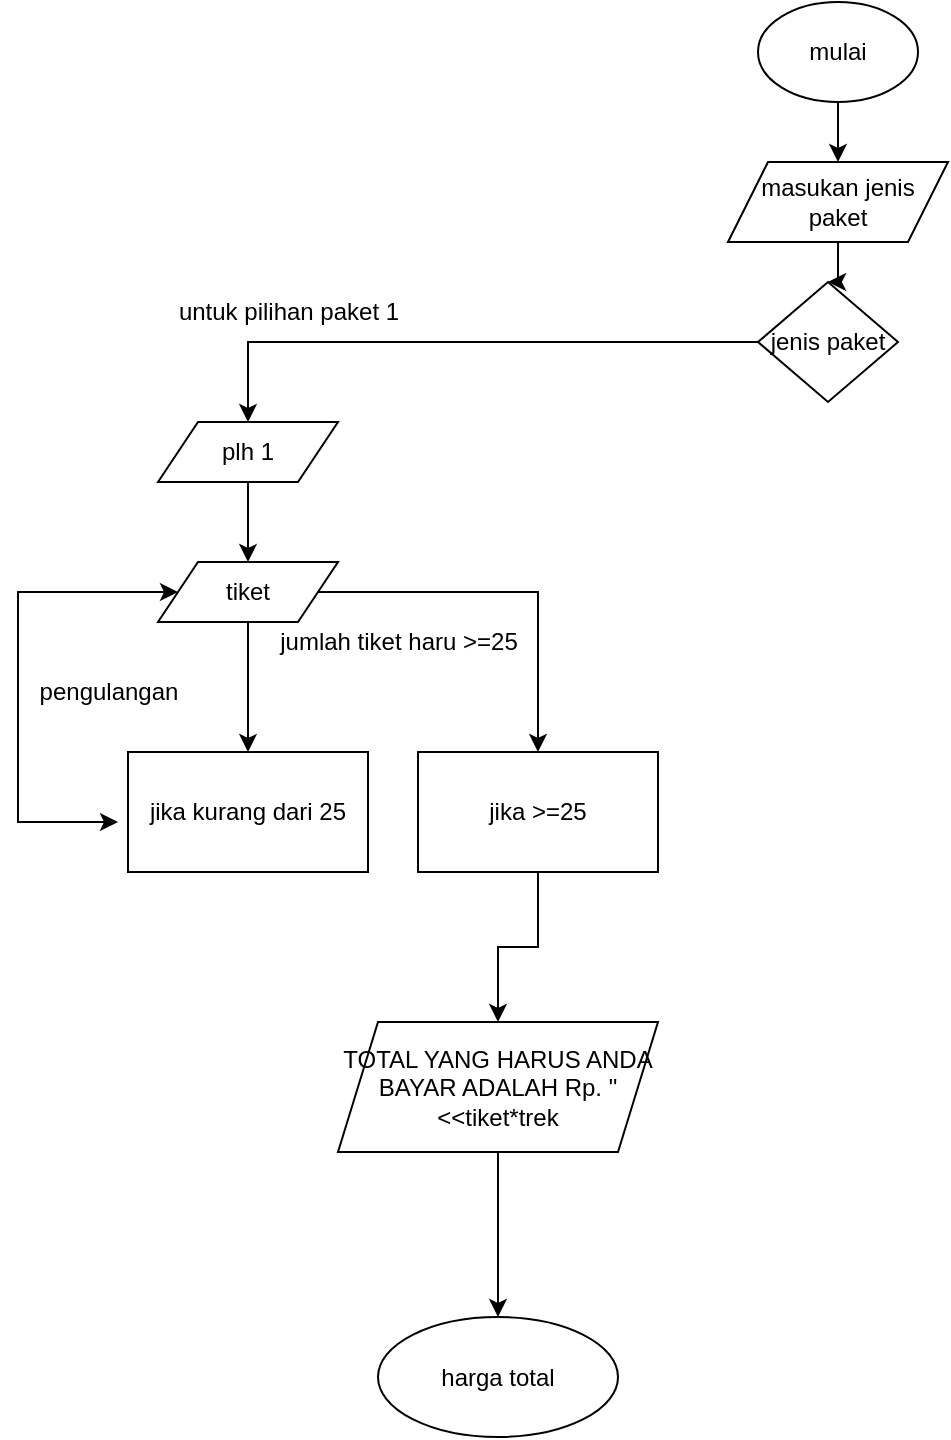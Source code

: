<mxfile version="20.6.0" type="device"><diagram id="pGnlYDFBZTSl7CJuBfI1" name="Page-1"><mxGraphModel dx="827" dy="459" grid="1" gridSize="10" guides="1" tooltips="1" connect="1" arrows="1" fold="1" page="1" pageScale="1" pageWidth="850" pageHeight="1100" math="0" shadow="0"><root><mxCell id="0"/><mxCell id="1" parent="0"/><mxCell id="UM-ULpaeXwyZ1eWyXOEn-4" value="" style="edgeStyle=orthogonalEdgeStyle;rounded=0;orthogonalLoop=1;jettySize=auto;html=1;" edge="1" parent="1" source="UM-ULpaeXwyZ1eWyXOEn-1" target="UM-ULpaeXwyZ1eWyXOEn-2"><mxGeometry relative="1" as="geometry"/></mxCell><mxCell id="UM-ULpaeXwyZ1eWyXOEn-1" value="mulai" style="ellipse;whiteSpace=wrap;html=1;" vertex="1" parent="1"><mxGeometry x="380" y="10" width="80" height="50" as="geometry"/></mxCell><mxCell id="UM-ULpaeXwyZ1eWyXOEn-6" value="" style="edgeStyle=orthogonalEdgeStyle;rounded=0;orthogonalLoop=1;jettySize=auto;html=1;" edge="1" parent="1" source="UM-ULpaeXwyZ1eWyXOEn-2" target="UM-ULpaeXwyZ1eWyXOEn-5"><mxGeometry relative="1" as="geometry"/></mxCell><mxCell id="UM-ULpaeXwyZ1eWyXOEn-2" value="masukan jenis paket" style="shape=parallelogram;perimeter=parallelogramPerimeter;whiteSpace=wrap;html=1;fixedSize=1;" vertex="1" parent="1"><mxGeometry x="365" y="90" width="110" height="40" as="geometry"/></mxCell><mxCell id="UM-ULpaeXwyZ1eWyXOEn-8" value="" style="edgeStyle=orthogonalEdgeStyle;rounded=0;orthogonalLoop=1;jettySize=auto;html=1;" edge="1" parent="1" source="UM-ULpaeXwyZ1eWyXOEn-5" target="UM-ULpaeXwyZ1eWyXOEn-7"><mxGeometry relative="1" as="geometry"/></mxCell><mxCell id="UM-ULpaeXwyZ1eWyXOEn-5" value="jenis paket" style="rhombus;whiteSpace=wrap;html=1;" vertex="1" parent="1"><mxGeometry x="380" y="150" width="70" height="60" as="geometry"/></mxCell><mxCell id="UM-ULpaeXwyZ1eWyXOEn-10" value="" style="edgeStyle=orthogonalEdgeStyle;rounded=0;orthogonalLoop=1;jettySize=auto;html=1;" edge="1" parent="1" source="UM-ULpaeXwyZ1eWyXOEn-7" target="UM-ULpaeXwyZ1eWyXOEn-9"><mxGeometry relative="1" as="geometry"/></mxCell><mxCell id="UM-ULpaeXwyZ1eWyXOEn-7" value="plh 1" style="shape=parallelogram;perimeter=parallelogramPerimeter;whiteSpace=wrap;html=1;fixedSize=1;" vertex="1" parent="1"><mxGeometry x="80" y="220" width="90" height="30" as="geometry"/></mxCell><mxCell id="UM-ULpaeXwyZ1eWyXOEn-13" value="" style="edgeStyle=orthogonalEdgeStyle;rounded=0;orthogonalLoop=1;jettySize=auto;html=1;" edge="1" parent="1" source="UM-ULpaeXwyZ1eWyXOEn-9" target="UM-ULpaeXwyZ1eWyXOEn-12"><mxGeometry relative="1" as="geometry"/></mxCell><mxCell id="UM-ULpaeXwyZ1eWyXOEn-17" value="" style="edgeStyle=orthogonalEdgeStyle;rounded=0;orthogonalLoop=1;jettySize=auto;html=1;" edge="1" parent="1" source="UM-ULpaeXwyZ1eWyXOEn-9" target="UM-ULpaeXwyZ1eWyXOEn-16"><mxGeometry relative="1" as="geometry"/></mxCell><mxCell id="UM-ULpaeXwyZ1eWyXOEn-9" value="tiket" style="shape=parallelogram;perimeter=parallelogramPerimeter;whiteSpace=wrap;html=1;fixedSize=1;" vertex="1" parent="1"><mxGeometry x="80" y="290" width="90" height="30" as="geometry"/></mxCell><mxCell id="UM-ULpaeXwyZ1eWyXOEn-11" value="untuk pilihan paket 1" style="text;html=1;align=center;verticalAlign=middle;resizable=0;points=[];autosize=1;strokeColor=none;fillColor=none;" vertex="1" parent="1"><mxGeometry x="80" y="150" width="130" height="30" as="geometry"/></mxCell><mxCell id="UM-ULpaeXwyZ1eWyXOEn-12" value="jika kurang dari 25" style="whiteSpace=wrap;html=1;" vertex="1" parent="1"><mxGeometry x="65" y="385" width="120" height="60" as="geometry"/></mxCell><mxCell id="UM-ULpaeXwyZ1eWyXOEn-22" value="" style="edgeStyle=orthogonalEdgeStyle;rounded=0;orthogonalLoop=1;jettySize=auto;html=1;" edge="1" parent="1" source="UM-ULpaeXwyZ1eWyXOEn-16" target="UM-ULpaeXwyZ1eWyXOEn-21"><mxGeometry relative="1" as="geometry"/></mxCell><mxCell id="UM-ULpaeXwyZ1eWyXOEn-16" value="jika &amp;gt;=25" style="whiteSpace=wrap;html=1;" vertex="1" parent="1"><mxGeometry x="210" y="385" width="120" height="60" as="geometry"/></mxCell><mxCell id="UM-ULpaeXwyZ1eWyXOEn-18" value="&lt;span style=&quot;&quot;&gt;jumlah tiket haru &amp;gt;=25&lt;/span&gt;" style="text;html=1;align=center;verticalAlign=middle;resizable=0;points=[];autosize=1;strokeColor=none;fillColor=none;" vertex="1" parent="1"><mxGeometry x="130" y="315" width="140" height="30" as="geometry"/></mxCell><mxCell id="UM-ULpaeXwyZ1eWyXOEn-19" value="" style="endArrow=classic;startArrow=classic;html=1;rounded=0;entryX=0;entryY=0.5;entryDx=0;entryDy=0;" edge="1" parent="1" target="UM-ULpaeXwyZ1eWyXOEn-9"><mxGeometry width="50" height="50" relative="1" as="geometry"><mxPoint x="60" y="420" as="sourcePoint"/><mxPoint x="390" y="300" as="targetPoint"/><Array as="points"><mxPoint x="10" y="420"/><mxPoint x="10" y="305"/></Array></mxGeometry></mxCell><mxCell id="UM-ULpaeXwyZ1eWyXOEn-20" value="pengulangan" style="text;html=1;align=center;verticalAlign=middle;resizable=0;points=[];autosize=1;strokeColor=none;fillColor=none;" vertex="1" parent="1"><mxGeometry x="10" y="340" width="90" height="30" as="geometry"/></mxCell><mxCell id="UM-ULpaeXwyZ1eWyXOEn-24" value="" style="edgeStyle=orthogonalEdgeStyle;rounded=0;orthogonalLoop=1;jettySize=auto;html=1;" edge="1" parent="1" source="UM-ULpaeXwyZ1eWyXOEn-21" target="UM-ULpaeXwyZ1eWyXOEn-23"><mxGeometry relative="1" as="geometry"/></mxCell><mxCell id="UM-ULpaeXwyZ1eWyXOEn-21" value="TOTAL YANG HARUS ANDA BAYAR ADALAH Rp. &quot;&amp;lt;&amp;lt;tiket*trek" style="shape=parallelogram;perimeter=parallelogramPerimeter;whiteSpace=wrap;html=1;fixedSize=1;" vertex="1" parent="1"><mxGeometry x="170" y="520" width="160" height="65" as="geometry"/></mxCell><mxCell id="UM-ULpaeXwyZ1eWyXOEn-23" value="harga total" style="ellipse;whiteSpace=wrap;html=1;" vertex="1" parent="1"><mxGeometry x="190" y="667.5" width="120" height="60" as="geometry"/></mxCell></root></mxGraphModel></diagram></mxfile>